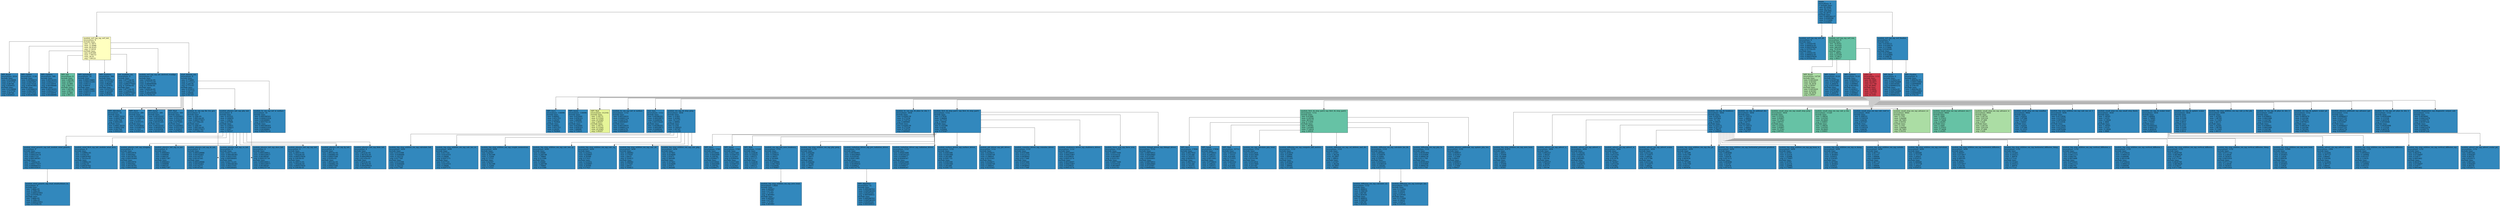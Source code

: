digraph call_tree {
graph [splines=ortho, ranksep=1.5];
node [shape = record, colorscheme=spectral9];
edge [];

"0" [
label = "MAIN__\l
invocations: 8\l
⇨ include time:\l
 min: 82.4564\l
 max: 82.5275\l
 sum: 659.899\l
 avg: 82.4874\l
exclude time:\l
 min: 0.000240137\l
 max: 0.0500296\l
 sum: 0.133448\l
 avg: 0.016681\l
"
fillcolor=9,
style=filled];
"1" [
label = "module_wrf_top_mp_wrf_init_\l
invocations: 8\l
include time:\l
 min: 11.5873\l
 max: 11.6086\l
 sum: 92.8145\l
 avg: 11.6018\l
exclude time:\l
 min: 6.85309\l
 max: 7.94152\l
 sum: 56.01\l
 avg: 7.00125\l
"
fillcolor=5,
style=filled];
0 -> 1;
"2" [
label = "MPI_Bcast\l
invocations: 2016\l
include time:\l
 min: 0.0129898\l
 max: 0.973759\l
 sum: 6.80746\l
 avg: 0.850933\l
exclude time:\l
 min: 0.0129898\l
 max: 0.973759\l
 sum: 6.80746\l
 avg: 0.850933\l
"
fillcolor=9,
style=filled];
1 -> 2;
"3" [
label = "MPI_Gather\l
invocations: 1136\l
include time:\l
 min: 0.00306615\l
 max: 0.0047695\l
 sum: 0.0273524\l
 avg: 0.00341905\l
exclude time:\l
 min: 0.00306615\l
 max: 0.0047695\l
 sum: 0.0273524\l
 avg: 0.00341905\l
"
fillcolor=9,
style=filled];
1 -> 3;
"4" [
label = "MPI_Gatherv\l
invocations: 568\l
include time:\l
 min: 0.00154355\l
 max: 0.00222711\l
 sum: 0.0132879\l
 avg: 0.00166099\l
exclude time:\l
 min: 0.00154355\l
 max: 0.00222711\l
 sum: 0.0132879\l
 avg: 0.00166099\l
"
fillcolor=9,
style=filled];
1 -> 4;
"5" [
label = "MPI_Init\l
invocations: 8\l
include time:\l
 min: 2.86108\l
 max: 2.86117\l
 sum: 22.889\l
 avg: 2.86113\l
exclude time:\l
 min: 2.86108\l
 max: 2.86117\l
 sum: 22.889\l
 avg: 2.86113\l
"
fillcolor=8,
style=filled];
1 -> 5;
"6" [
label = "MPI_Initialized\l
invocations: 24\l
include time:\l
 min: 0.000119483\l
 max: 0.000155391\l
 sum: 0.00112\l
 avg: 0.00014\l
exclude time:\l
 min: 0.000119483\l
 max: 0.000155391\l
 sum: 0.00112\l
 avg: 0.00014\l
"
fillcolor=9,
style=filled];
1 -> 6;
"7" [
label = "MPI_Scatterv\l
invocations: 568\l
include time:\l
 min: 0.0107412\l
 max: 0.125585\l
 sum: 0.86381\l
 avg: 0.107976\l
exclude time:\l
 min: 0.0107412\l
 max: 0.125585\l
 sum: 0.86381\l
 avg: 0.107976\l
"
fillcolor=9,
style=filled];
1 -> 7;
"8" [
label = "init_modules_em_\l
invocations: 8\l
include time:\l
 min: 3.87714e-05\l
 max: 5.33943e-05\l
 sum: 0.000377643\l
 avg: 4.72054e-05\l
exclude time:\l
 min: 3.87714e-05\l
 max: 5.33943e-05\l
 sum: 0.000377643\l
 avg: 4.72054e-05\l
"
fillcolor=9,
style=filled];
1 -> 8;
"9" [
label = "module_wrf_top_mp_set_derived_rconfigs_\l
invocations: 8\l
include time:\l
 min: 5.62914e-05\l
 max: 6.73771e-05\l
 sum: 0.000494094\l
 avg: 6.17618e-05\l
exclude time:\l
 min: 5.62914e-05\l
 max: 6.73771e-05\l
 sum: 0.000494094\l
 avg: 6.17618e-05\l
"
fillcolor=9,
style=filled];
1 -> 9;
"10" [
label = "start_domain_em_\l
invocations: 8\l
include time:\l
 min: 0.774881\l
 max: 0.775513\l
 sum: 6.20158\l
 avg: 0.775197\l
exclude time:\l
 min: 0.555912\l
 max: 0.567337\l
 sum: 4.49046\l
 avg: 0.561307\l
"
fillcolor=9,
style=filled];
1 -> 10;
"11" [
label = "MPI_Allreduce\l
invocations: 16\l
include time:\l
 min: 0.000178331\l
 max: 0.00027204\l
 sum: 0.001764\l
 avg: 0.0002205\l
exclude time:\l
 min: 0.000178331\l
 max: 0.00027204\l
 sum: 0.001764\l
 avg: 0.0002205\l
"
fillcolor=9,
style=filled];
10 -> 11;
"12" [
label = "MPI_Irecv\l
invocations: 280\l
include time:\l
 min: 0.0163654\l
 max: 0.0168378\l
 sum: 0.1323\l
 avg: 0.0165375\l
exclude time:\l
 min: 0.0163654\l
 max: 0.0168378\l
 sum: 0.1323\l
 avg: 0.0165375\l
"
fillcolor=9,
style=filled];
10 -> 12;
"13" [
label = "MPI_Isend\l
invocations: 280\l
include time:\l
 min: 0.00145197\l
 max: 0.00205273\l
 sum: 0.0145036\l
 avg: 0.00181295\l
exclude time:\l
 min: 0.00145197\l
 max: 0.00205273\l
 sum: 0.0145036\l
 avg: 0.00181295\l
"
fillcolor=9,
style=filled];
10 -> 13;
"14" [
label = "MPI_Wait\l
invocations: 560\l
include time:\l
 min: 0.0245893\l
 max: 0.0321333\l
 sum: 0.222625\l
 avg: 0.0278281\l
exclude time:\l
 min: 0.0245893\l
 max: 0.0321333\l
 sum: 0.222625\l
 avg: 0.0278281\l
"
fillcolor=9,
style=filled];
10 -> 14;
"15" [
label = "module_bc_em_mp_lbc_fcx_gcx_\l
invocations: 8\l
include time:\l
 min: 4.328e-05\l
 max: 5.08514e-05\l
 sum: 0.000373917\l
 avg: 4.67396e-05\l
exclude time:\l
 min: 4.328e-05\l
 max: 5.08514e-05\l
 sum: 0.000373917\l
 avg: 4.67396e-05\l
"
fillcolor=9,
style=filled];
10 -> 15;
"16" [
label = "module_physics_init_mp_phy_init_\l
invocations: 8\l
include time:\l
 min: 0.163521\l
 max: 0.168435\l
 sum: 1.33654\l
 avg: 0.167068\l
exclude time:\l
 min: 0.155815\l
 max: 0.156623\l
 sum: 1.2507\l
 avg: 0.156337\l
"
fillcolor=9,
style=filled];
10 -> 16;
"17" [
label = "module_wind_generic_mp_init_module_wind_generic_\l
invocations: 8\l
include time:\l
 min: 0.000119743\l
 max: 0.000219114\l
 sum: 0.0011725\l
 avg: 0.000146563\l
exclude time:\l
 min: 7.73943e-05\l
 max: 0.000177657\l
 sum: 0.000846551\l
 avg: 0.000105819\l
"
fillcolor=9,
style=filled];
16 -> 17;
"18" [
label = "module_wind_generic_mp_read_windturbines_in_\l
invocations: 8\l
include time:\l
 min: 3.866e-05\l
 max: 4.398e-05\l
 sum: 0.000325951\l
 avg: 4.07439e-05\l
exclude time:\l
 min: 3.866e-05\l
 max: 4.398e-05\l
 sum: 0.000325951\l
 avg: 4.07439e-05\l
"
fillcolor=9,
style=filled];
17 -> 18;
"19" [
label = "module_wind_fitch_mp_init_module_wind_fitch_\l
invocations: 8\l
include time:\l
 min: 3.53886e-05\l
 max: 4.034e-05\l
 sum: 0.00030362\l
 avg: 3.79525e-05\l
exclude time:\l
 min: 3.53886e-05\l
 max: 4.034e-05\l
 sum: 0.00030362\l
 avg: 3.79525e-05\l
"
fillcolor=9,
style=filled];
16 -> 19;
"20" [
label = "module_physics_init_mp_z2sigma_\l
invocations: 8\l
include time:\l
 min: 0.00010976\l
 max: 0.0003042\l
 sum: 0.00156793\l
 avg: 0.000195991\l
exclude time:\l
 min: 0.00010976\l
 max: 0.0003042\l
 sum: 0.00156793\l
 avg: 0.000195991\l
"
fillcolor=9,
style=filled];
16 -> 20;
"21" [
label = "module_physics_init_mp_ra_init_\l
invocations: 8\l
include time:\l
 min: 0.0066463\l
 max: 0.008898\l
 sum: 0.066191\l
 avg: 0.00827387\l
exclude time:\l
 min: 0.0066463\l
 max: 0.008898\l
 sum: 0.066191\l
 avg: 0.00827387\l
"
fillcolor=9,
style=filled];
16 -> 21;
"22" [
label = "module_physics_init_mp_bl_init_\l
invocations: 8\l
include time:\l
 min: 0.000328886\l
 max: 0.00192462\l
 sum: 0.0116273\l
 avg: 0.00145341\l
exclude time:\l
 min: 0.000328886\l
 max: 0.00192462\l
 sum: 0.0116273\l
 avg: 0.00145341\l
"
fillcolor=9,
style=filled];
16 -> 22;
"23" [
label = "module_physics_init_mp_cu_init_\l
invocations: 8\l
include time:\l
 min: 8.64171e-05\l
 max: 0.000346383\l
 sum: 0.00213193\l
 avg: 0.000266491\l
exclude time:\l
 min: 8.64171e-05\l
 max: 0.000346383\l
 sum: 0.00213193\l
 avg: 0.000266491\l
"
fillcolor=9,
style=filled];
16 -> 23;
"24" [
label = "module_physics_init_mp_shcu_init_\l
invocations: 8\l
include time:\l
 min: 0.000100811\l
 max: 0.000329977\l
 sum: 0.00188587\l
 avg: 0.000235734\l
exclude time:\l
 min: 0.000100811\l
 max: 0.000329977\l
 sum: 0.00188587\l
 avg: 0.000235734\l
"
fillcolor=9,
style=filled];
16 -> 24;
"25" [
label = "module_physics_init_mp_mp_init_\l
invocations: 8\l
include time:\l
 min: 4.18057e-05\l
 max: 7.95429e-05\l
 sum: 0.000523054\l
 avg: 6.53818e-05\l
exclude time:\l
 min: 4.18057e-05\l
 max: 7.95429e-05\l
 sum: 0.000523054\l
 avg: 6.53818e-05\l
"
fillcolor=9,
style=filled];
16 -> 25;
"26" [
label = "module_physics_init_mp_fg_init_\l
invocations: 8\l
include time:\l
 min: 1.89314e-05\l
 max: 3.84086e-05\l
 sum: 0.00023348\l
 avg: 2.9185e-05\l
exclude time:\l
 min: 1.89314e-05\l
 max: 3.84086e-05\l
 sum: 0.00023348\l
 avg: 2.9185e-05\l
"
fillcolor=9,
style=filled];
16 -> 26;
"27" [
label = "module_physics_init_mp_fdob_init_\l
invocations: 8\l
include time:\l
 min: 1.85314e-05\l
 max: 2.96743e-05\l
 sum: 0.000208914\l
 avg: 2.61143e-05\l
exclude time:\l
 min: 1.85314e-05\l
 max: 2.96743e-05\l
 sum: 0.000208914\l
 avg: 2.61143e-05\l
"
fillcolor=9,
style=filled];
16 -> 27;
"28" [
label = "module_bc_em_mp_set_w_surface_\l
invocations: 16\l
include time:\l
 min: 0.000306503\l
 max: 0.000431934\l
 sum: 0.00300891\l
 avg: 0.000376114\l
exclude time:\l
 min: 0.000306503\l
 max: 0.000431934\l
 sum: 0.00300891\l
 avg: 0.000376114\l
"
fillcolor=9,
style=filled];
10 -> 28;
"29" [
label = "module_wrf_top_mp_wrf_dfi_\l
invocations: 8\l
include time:\l
 min: 3.33543e-05\l
 max: 4.68943e-05\l
 sum: 0.000335834\l
 avg: 4.19793e-05\l
exclude time:\l
 min: 3.33543e-05\l
 max: 4.68943e-05\l
 sum: 0.000335834\l
 avg: 4.19793e-05\l
"
fillcolor=9,
style=filled];
0 -> 29;
"30" [
label = "module_wrf_top_mp_wrf_run_\l
invocations: 8\l
include time:\l
 min: 70.8543\l
 max: 70.8545\l
 sum: 566.835\l
 avg: 70.8544\l
exclude time:\l
 min: 1.38022\l
 max: 6.25359\l
 sum: 15.9613\l
 avg: 1.99517\l
"
fillcolor=8,
style=filled];
0 -> 30;
"31" [
label = "MPI_Bcast\l
invocations: 14728\l
include time:\l
 min: 0.0452629\l
 max: 4.92165\l
 sum: 34.3678\l
 avg: 4.29597\l
exclude time:\l
 min: 0.0452629\l
 max: 4.92165\l
 sum: 34.3678\l
 avg: 4.29597\l
"
fillcolor=7,
style=filled];
30 -> 31;
"32" [
label = "MPI_Gather\l
invocations: 9120\l
include time:\l
 min: 0.0258746\l
 max: 0.0743487\l
 sum: 0.260479\l
 avg: 0.0325599\l
exclude time:\l
 min: 0.0258746\l
 max: 0.0743487\l
 sum: 0.260479\l
 avg: 0.0325599\l
"
fillcolor=9,
style=filled];
30 -> 32;
"33" [
label = "MPI_Gatherv\l
invocations: 9120\l
include time:\l
 min: 0.040823\l
 max: 0.0843727\l
 sum: 0.499865\l
 avg: 0.0624832\l
exclude time:\l
 min: 0.040823\l
 max: 0.0843727\l
 sum: 0.499865\l
 avg: 0.0624832\l
"
fillcolor=9,
style=filled];
30 -> 33;
"34" [
label = "solve_em_\l
invocations: 1152\l
include time:\l
 min: 64.3969\l
 max: 64.4857\l
 sum: 515.746\l
 avg: 64.4682\l
exclude time:\l
 min: 12.8492\l
 max: 15.8609\l
 sum: 116.147\l
 avg: 14.5183\l
"
fillcolor=1,
style=filled];
30 -> 34;
"35" [
label = "MPI_Irecv\l
invocations: 156096\l
include time:\l
 min: 0.66842\l
 max: 0.851353\l
 sum: 6.26291\l
 avg: 0.782864\l
exclude time:\l
 min: 0.66842\l
 max: 0.851353\l
 sum: 6.26291\l
 avg: 0.782864\l
"
fillcolor=9,
style=filled];
34 -> 35;
"36" [
label = "MPI_Isend\l
invocations: 156096\l
include time:\l
 min: 0.652649\l
 max: 0.856323\l
 sum: 5.86908\l
 avg: 0.733635\l
exclude time:\l
 min: 0.652649\l
 max: 0.856323\l
 sum: 5.86908\l
 avg: 0.733635\l
"
fillcolor=9,
style=filled];
34 -> 36;
"37" [
label = "MPI_Wait\l
invocations: 312192\l
include time:\l
 min: 3.18173\l
 max: 8.15502\l
 sum: 43.9365\l
 avg: 5.49207\l
exclude time:\l
 min: 3.18173\l
 max: 8.15502\l
 sum: 43.9365\l
 avg: 5.49207\l
"
fillcolor=6,
style=filled];
34 -> 37;
"38" [
label = "module_bc_em_mp_set_w_surface_\l
invocations: 1152\l
include time:\l
 min: 0.00516919\l
 max: 0.00691114\l
 sum: 0.0483278\l
 avg: 0.00604097\l
exclude time:\l
 min: 0.00516919\l
 max: 0.00691114\l
 sum: 0.0483278\l
 avg: 0.00604097\l
"
fillcolor=9,
style=filled];
34 -> 38;
"39" [
label = "real_time_\l
invocations: 1152\l
include time:\l
 min: 0.00286291\l
 max: 0.00430871\l
 sum: 0.0268502\l
 avg: 0.00335628\l
exclude time:\l
 min: 0.00286291\l
 max: 0.00430871\l
 sum: 0.0268502\l
 avg: 0.00335628\l
"
fillcolor=9,
style=filled];
34 -> 39;
"40" [
label = "module_em_mp_rk_step_prep_\l
invocations: 3456\l
include time:\l
 min: 2.31483\l
 max: 2.42981\l
 sum: 19.1107\l
 avg: 2.38884\l
exclude time:\l
 min: 0.1256\l
 max: 0.140023\l
 sum: 1.05745\l
 avg: 0.132182\l
"
fillcolor=9,
style=filled];
34 -> 40;
"41" [
label = "module_big_step_utilities_em_mp_calculate_full_\l
invocations: 3456\l
include time:\l
 min: 0.0151098\l
 max: 0.0206484\l
 sum: 0.142152\l
 avg: 0.017769\l
exclude time:\l
 min: 0.0151098\l
 max: 0.0206484\l
 sum: 0.142152\l
 avg: 0.017769\l
"
fillcolor=9,
style=filled];
40 -> 41;
"42" [
label = "module_big_step_utilities_em_mp_calc_mu_uv_\l
invocations: 3456\l
include time:\l
 min: 0.017725\l
 max: 0.0235551\l
 sum: 0.16606\l
 avg: 0.0207575\l
exclude time:\l
 min: 0.017725\l
 max: 0.0235551\l
 sum: 0.16606\l
 avg: 0.0207575\l
"
fillcolor=9,
style=filled];
40 -> 42;
"43" [
label = "module_big_step_utilities_em_mp_couple_momentum_\l
invocations: 3456\l
include time:\l
 min: 0.62597\l
 max: 0.761598\l
 sum: 5.72264\l
 avg: 0.71533\l
exclude time:\l
 min: 0.62597\l
 max: 0.761598\l
 sum: 5.72264\l
 avg: 0.71533\l
"
fillcolor=9,
style=filled];
40 -> 43;
"44" [
label = "module_big_step_utilities_em_mp_calc_ww_cp_\l
invocations: 3456\l
include time:\l
 min: 0.18489\l
 max: 0.268786\l
 sum: 1.70869\l
 avg: 0.213586\l
exclude time:\l
 min: 0.18489\l
 max: 0.268786\l
 sum: 1.70869\l
 avg: 0.213586\l
"
fillcolor=9,
style=filled];
40 -> 44;
"45" [
label = "module_big_step_utilities_em_mp_calc_cq_\l
invocations: 3456\l
include time:\l
 min: 0.522452\l
 max: 0.634867\l
 sum: 4.59368\l
 avg: 0.57421\l
exclude time:\l
 min: 0.522452\l
 max: 0.634867\l
 sum: 4.59368\l
 avg: 0.57421\l
"
fillcolor=9,
style=filled];
40 -> 45;
"46" [
label = "module_big_step_utilities_em_mp_calc_alt_\l
invocations: 3456\l
include time:\l
 min: 0.296982\l
 max: 0.37929\l
 sum: 2.8033\l
 avg: 0.350413\l
exclude time:\l
 min: 0.296982\l
 max: 0.37929\l
 sum: 2.8033\l
 avg: 0.350413\l
"
fillcolor=9,
style=filled];
40 -> 46;
"47" [
label = "module_big_step_utilities_em_mp_calc_php_\l
invocations: 3456\l
include time:\l
 min: 0.327463\l
 max: 0.418499\l
 sum: 2.91671\l
 avg: 0.364589\l
exclude time:\l
 min: 0.327463\l
 max: 0.418499\l
 sum: 2.91671\l
 avg: 0.364589\l
"
fillcolor=9,
style=filled];
40 -> 47;
"48" [
label = "module_bc_em_mp_rk_phys_bc_dry_1_\l
invocations: 3456\l
include time:\l
 min: 0.0204139\l
 max: 0.175334\l
 sum: 0.719752\l
 avg: 0.089969\l
exclude time:\l
 min: 0.0204139\l
 max: 0.175334\l
 sum: 0.719752\l
 avg: 0.089969\l
"
fillcolor=9,
style=filled];
34 -> 48;
"49" [
label = "module_first_rk_step_part1_mp_first_rk_step_part1_\l
invocations: 1152\l
include time:\l
 min: 2.27834\l
 max: 2.48494\l
 sum: 19.1755\l
 avg: 2.39694\l
exclude time:\l
 min: 0.335588\l
 max: 0.4258\l
 sum: 3.03494\l
 avg: 0.379367\l
"
fillcolor=9,
style=filled];
34 -> 49;
"50" [
label = "MPI_Irecv\l
invocations: 5760\l
include time:\l
 min: 0.0210944\l
 max: 0.0445999\l
 sum: 0.238782\l
 avg: 0.0298477\l
exclude time:\l
 min: 0.0210944\l
 max: 0.0445999\l
 sum: 0.238782\l
 avg: 0.0298477\l
"
fillcolor=9,
style=filled];
49 -> 50;
"51" [
label = "MPI_Isend\l
invocations: 5760\l
include time:\l
 min: 0.0227309\l
 max: 0.0340755\l
 sum: 0.232363\l
 avg: 0.0290454\l
exclude time:\l
 min: 0.0227309\l
 max: 0.0340755\l
 sum: 0.232363\l
 avg: 0.0290454\l
"
fillcolor=9,
style=filled];
49 -> 51;
"52" [
label = "MPI_Wait\l
invocations: 11520\l
include time:\l
 min: 0.122638\l
 max: 0.318331\l
 sum: 1.69373\l
 avg: 0.211717\l
exclude time:\l
 min: 0.122638\l
 max: 0.318331\l
 sum: 1.69373\l
 avg: 0.211717\l
"
fillcolor=9,
style=filled];
49 -> 52;
"53" [
label = "module_em_mp_init_zero_tendency_\l
invocations: 1152\l
include time:\l
 min: 0.526813\l
 max: 0.556624\l
 sum: 4.36051\l
 avg: 0.545064\l
exclude time:\l
 min: 0.0749984\l
 max: 0.0817662\l
 sum: 0.632646\l
 avg: 0.0790807\l
"
fillcolor=9,
style=filled];
49 -> 53;
"54" [
label = "module_big_step_utilities_em_mp_zero_tend_\l
invocations: 13824\l
include time:\l
 min: 0.445047\l
 max: 0.47787\l
 sum: 3.72787\l
 avg: 0.465983\l
exclude time:\l
 min: 0.445047\l
 max: 0.47787\l
 sum: 3.72787\l
 avg: 0.465983\l
"
fillcolor=9,
style=filled];
53 -> 54;
"55" [
label = "module_big_step_utilities_em_mp_phy_prep_\l
invocations: 1152\l
include time:\l
 min: 0.936264\l
 max: 1.30789\l
 sum: 8.76977\l
 avg: 1.09622\l
exclude time:\l
 min: 0.936264\l
 max: 1.30789\l
 sum: 8.76977\l
 avg: 1.09622\l
"
fillcolor=9,
style=filled];
49 -> 55;
"56" [
label = "module_radiation_driver_mp_pre_radiation_driver_\l
invocations: 1152\l
include time:\l
 min: 0.00394965\l
 max: 0.00428865\l
 sum: 0.0329345\l
 avg: 0.00411681\l
exclude time:\l
 min: 0.00358916\l
 max: 0.00390954\l
 sum: 0.0299821\l
 avg: 0.00374776\l
"
fillcolor=9,
style=filled];
49 -> 56;
"57" [
label = "MPI_Allgather\l
invocations: 32\l
include time:\l
 min: 0.000288763\l
 max: 0.000546303\l
 sum: 0.00295241\l
 avg: 0.000369051\l
exclude time:\l
 min: 0.000288763\l
 max: 0.000546303\l
 sum: 0.00295241\l
 avg: 0.000369051\l
"
fillcolor=9,
style=filled];
56 -> 57;
"58" [
label = "module_radiation_driver_mp_radiation_driver_\l
invocations: 1152\l
include time:\l
 min: 0.00443488\l
 max: 0.00544143\l
 sum: 0.0399477\l
 avg: 0.00499347\l
exclude time:\l
 min: 0.00443488\l
 max: 0.00544143\l
 sum: 0.0399477\l
 avg: 0.00499347\l
"
fillcolor=9,
style=filled];
49 -> 58;
"59" [
label = "module_surface_driver_mp_surface_driver_\l
invocations: 1152\l
include time:\l
 min: 0.0365588\l
 max: 0.0391946\l
 sum: 0.305388\l
 avg: 0.0381735\l
exclude time:\l
 min: 0.0365588\l
 max: 0.0391946\l
 sum: 0.305388\l
 avg: 0.0381735\l
"
fillcolor=9,
style=filled];
49 -> 59;
"60" [
label = "module_pbl_driver_mp_pbl_driver_\l
invocations: 1152\l
include time:\l
 min: 0.0226671\l
 max: 0.0240756\l
 sum: 0.186835\l
 avg: 0.0233543\l
exclude time:\l
 min: 0.0226671\l
 max: 0.0240756\l
 sum: 0.186835\l
 avg: 0.0233543\l
"
fillcolor=9,
style=filled];
49 -> 60;
"61" [
label = "module_cumulus_driver_mp_cumulus_driver_\l
invocations: 1152\l
include time:\l
 min: 0.0107489\l
 max: 0.0122155\l
 sum: 0.0938941\l
 avg: 0.0117368\l
exclude time:\l
 min: 0.0107489\l
 max: 0.0122155\l
 sum: 0.0938941\l
 avg: 0.0117368\l
"
fillcolor=9,
style=filled];
49 -> 61;
"62" [
label = "module_shallowcu_driver_mp_shallowcu_driver_\l
invocations: 1152\l
include time:\l
 min: 0.00334007\l
 max: 0.00431867\l
 sum: 0.0329819\l
 avg: 0.00412274\l
exclude time:\l
 min: 0.00334007\l
 max: 0.00431867\l
 sum: 0.0329819\l
 avg: 0.00412274\l
"
fillcolor=9,
style=filled];
49 -> 62;
"63" [
label = "module_force_scm_mp_force_scm_\l
invocations: 1152\l
include time:\l
 min: 0.00977049\l
 max: 0.0103516\l
 sum: 0.0810807\l
 avg: 0.0101351\l
exclude time:\l
 min: 0.00977049\l
 max: 0.0103516\l
 sum: 0.0810807\l
 avg: 0.0101351\l
"
fillcolor=9,
style=filled];
49 -> 63;
"64" [
label = "module_fddagd_driver_mp_fddagd_driver_\l
invocations: 1152\l
include time:\l
 min: 0.00876853\l
 max: 0.00929681\l
 sum: 0.0723587\l
 avg: 0.00904483\l
exclude time:\l
 min: 0.00876853\l
 max: 0.00929681\l
 sum: 0.0723587\l
 avg: 0.00904483\l
"
fillcolor=9,
style=filled];
49 -> 64;
"65" [
label = "module_first_rk_step_part2_mp_first_rk_step_part2_\l
invocations: 1152\l
include time:\l
 min: 6.01466\l
 max: 6.20556\l
 sum: 48.9127\l
 avg: 6.11409\l
exclude time:\l
 min: 1.90392\l
 max: 2.41682\l
 sum: 17.6014\l
 avg: 2.20018\l
"
fillcolor=8,
style=filled];
34 -> 65;
"66" [
label = "MPI_Irecv\l
invocations: 17856\l
include time:\l
 min: 0.0827933\l
 max: 0.101346\l
 sum: 0.743372\l
 avg: 0.0929215\l
exclude time:\l
 min: 0.0827933\l
 max: 0.101346\l
 sum: 0.743372\l
 avg: 0.0929215\l
"
fillcolor=9,
style=filled];
65 -> 66;
"67" [
label = "MPI_Isend\l
invocations: 17856\l
include time:\l
 min: 0.0759655\l
 max: 0.108222\l
 sum: 0.729313\l
 avg: 0.0911642\l
exclude time:\l
 min: 0.0759655\l
 max: 0.108222\l
 sum: 0.729313\l
 avg: 0.0911642\l
"
fillcolor=9,
style=filled];
65 -> 67;
"68" [
label = "MPI_Wait\l
invocations: 35712\l
include time:\l
 min: 0.441032\l
 max: 1.10322\l
 sum: 6.01464\l
 avg: 0.751831\l
exclude time:\l
 min: 0.441032\l
 max: 1.10322\l
 sum: 6.01464\l
 avg: 0.751831\l
"
fillcolor=9,
style=filled];
65 -> 68;
"69" [
label = "module_em_mp_calculate_phy_tend_\l
invocations: 1152\l
include time:\l
 min: 0.0311854\l
 max: 0.0317464\l
 sum: 0.251765\l
 avg: 0.0314706\l
exclude time:\l
 min: 0.0311854\l
 max: 0.0317464\l
 sum: 0.251765\l
 avg: 0.0314706\l
"
fillcolor=9,
style=filled];
65 -> 69;
"70" [
label = "module_diffusion_em_mp_compute_diff_metrics_\l
invocations: 1152\l
include time:\l
 min: 0.203616\l
 max: 0.22994\l
 sum: 1.68964\l
 avg: 0.211205\l
exclude time:\l
 min: 0.203616\l
 max: 0.22994\l
 sum: 1.68964\l
 avg: 0.211205\l
"
fillcolor=9,
style=filled];
65 -> 70;
"71" [
label = "module_diffusion_em_mp_cal_deform_and_div_\l
invocations: 1152\l
include time:\l
 min: 1.21507\l
 max: 1.36236\l
 sum: 10.2897\l
 avg: 1.28622\l
exclude time:\l
 min: 1.21507\l
 max: 1.36236\l
 sum: 10.2897\l
 avg: 1.28622\l
"
fillcolor=9,
style=filled];
65 -> 71;
"72" [
label = "module_diffusion_em_mp_calculate_km_kh_\l
invocations: 1152\l
include time:\l
 min: 0.495045\l
 max: 0.556876\l
 sum: 4.22842\l
 avg: 0.528553\l
exclude time:\l
 min: 0.0141655\l
 max: 0.0180519\l
 sum: 0.126182\l
 avg: 0.0157727\l
"
fillcolor=9,
style=filled];
65 -> 72;
"73" [
label = "module_diffusion_em_mp_calculate_n2_\l
invocations: 1152\l
include time:\l
 min: 0.366832\l
 max: 0.398326\l
 sum: 3.06749\l
 avg: 0.383436\l
exclude time:\l
 min: 0.366832\l
 max: 0.398326\l
 sum: 3.06749\l
 avg: 0.383436\l
"
fillcolor=9,
style=filled];
72 -> 73;
"74" [
label = "module_diffusion_em_mp_isotropic_km_\l
invocations: 1152\l
include time:\l
 min: 0.111604\l
 max: 0.14652\l
 sum: 1.03475\l
 avg: 0.129344\l
exclude time:\l
 min: 0.111604\l
 max: 0.14652\l
 sum: 1.03475\l
 avg: 0.129344\l
"
fillcolor=9,
style=filled];
72 -> 74;
"75" [
label = "module_diffusion_em_mp_phy_bc_\l
invocations: 1152\l
include time:\l
 min: 0.00391891\l
 max: 0.0193696\l
 sum: 0.0894156\l
 avg: 0.0111769\l
exclude time:\l
 min: 0.00391891\l
 max: 0.0193696\l
 sum: 0.0894156\l
 avg: 0.0111769\l
"
fillcolor=9,
style=filled];
65 -> 75;
"76" [
label = "module_physics_addtendc_mp_update_phy_ten_\l
invocations: 1152\l
include time:\l
 min: 0.908837\l
 max: 0.910412\l
 sum: 7.27496\l
 avg: 0.90937\l
exclude time:\l
 min: 0.908837\l
 max: 0.910412\l
 sum: 7.27496\l
 avg: 0.90937\l
"
fillcolor=9,
style=filled];
65 -> 76;
"77" [
label = "module_em_mp_rk_tendency_\l
invocations: 3456\l
include time:\l
 min: 8.95479\l
 max: 9.87662\l
 sum: 75.154\l
 avg: 9.39425\l
exclude time:\l
 min: 0.333773\l
 max: 0.357727\l
 sum: 2.78475\l
 avg: 0.348094\l
"
fillcolor=9,
style=filled];
34 -> 77;
"78" [
label = "module_big_step_utilities_em_mp_zero_tend_\l
invocations: 41472\l
include time:\l
 min: 1.26833\l
 max: 1.35494\l
 sum: 10.4466\l
 avg: 1.30583\l
exclude time:\l
 min: 1.26833\l
 max: 1.35494\l
 sum: 10.4466\l
 avg: 1.30583\l
"
fillcolor=9,
style=filled];
77 -> 78;
"79" [
label = "module_advect_em_mp_advect_u_\l
invocations: 3456\l
include time:\l
 min: 0.895257\l
 max: 1.08347\l
 sum: 8.01571\l
 avg: 1.00196\l
exclude time:\l
 min: 0.895257\l
 max: 1.08347\l
 sum: 8.01571\l
 avg: 1.00196\l
"
fillcolor=9,
style=filled];
77 -> 79;
"80" [
label = "module_advect_em_mp_advect_v_\l
invocations: 3456\l
include time:\l
 min: 0.734332\l
 max: 0.854073\l
 sum: 6.42132\l
 avg: 0.802665\l
exclude time:\l
 min: 0.734332\l
 max: 0.854073\l
 sum: 6.42132\l
 avg: 0.802665\l
"
fillcolor=9,
style=filled];
77 -> 80;
"81" [
label = "module_advect_em_mp_advect_w_\l
invocations: 3456\l
include time:\l
 min: 0.741847\l
 max: 0.872192\l
 sum: 6.50382\l
 avg: 0.812978\l
exclude time:\l
 min: 0.741847\l
 max: 0.872192\l
 sum: 6.50382\l
 avg: 0.812978\l
"
fillcolor=9,
style=filled];
77 -> 81;
"82" [
label = "module_advect_em_mp_advect_scalar_\l
invocations: 3456\l
include time:\l
 min: 0.615124\l
 max: 0.732677\l
 sum: 5.40629\l
 avg: 0.675786\l
exclude time:\l
 min: 0.615124\l
 max: 0.732677\l
 sum: 5.40629\l
 avg: 0.675786\l
"
fillcolor=9,
style=filled];
77 -> 82;
"83" [
label = "module_big_step_utilities_em_mp_rhs_ph_\l
invocations: 3456\l
include time:\l
 min: 0.787298\l
 max: 0.951799\l
 sum: 6.92525\l
 avg: 0.865656\l
exclude time:\l
 min: 0.787298\l
 max: 0.951799\l
 sum: 6.92525\l
 avg: 0.865656\l
"
fillcolor=9,
style=filled];
77 -> 83;
"84" [
label = "module_big_step_utilities_em_mp_horizontal_pressure_gradient_\l
invocations: 3456\l
include time:\l
 min: 0.893696\l
 max: 1.03747\l
 sum: 7.65978\l
 avg: 0.957472\l
exclude time:\l
 min: 0.893696\l
 max: 1.03747\l
 sum: 7.65978\l
 avg: 0.957472\l
"
fillcolor=9,
style=filled];
77 -> 84;
"85" [
label = "module_big_step_utilities_em_mp_pg_buoy_w_\l
invocations: 3456\l
include time:\l
 min: 0.16765\l
 max: 0.22514\l
 sum: 1.43998\l
 avg: 0.179997\l
exclude time:\l
 min: 0.16765\l
 max: 0.22514\l
 sum: 1.43998\l
 avg: 0.179997\l
"
fillcolor=9,
style=filled];
77 -> 85;
"86" [
label = "module_big_step_utilities_em_mp_w_damp_\l
invocations: 3456\l
include time:\l
 min: 0.347489\l
 max: 0.365662\l
 sum: 2.83652\l
 avg: 0.354565\l
exclude time:\l
 min: 0.347489\l
 max: 0.365662\l
 sum: 2.83652\l
 avg: 0.354565\l
"
fillcolor=9,
style=filled];
77 -> 86;
"87" [
label = "module_big_step_utilities_em_mp_coriolis_\l
invocations: 3456\l
include time:\l
 min: 0.467711\l
 max: 0.52107\l
 sum: 3.96806\l
 avg: 0.496008\l
exclude time:\l
 min: 0.467711\l
 max: 0.52107\l
 sum: 3.96806\l
 avg: 0.496008\l
"
fillcolor=9,
style=filled];
77 -> 87;
"88" [
label = "module_big_step_utilities_em_mp_curvature_\l
invocations: 3456\l
include time:\l
 min: 0.584948\l
 max: 0.753758\l
 sum: 5.20425\l
 avg: 0.650531\l
exclude time:\l
 min: 0.584948\l
 max: 0.753758\l
 sum: 5.20425\l
 avg: 0.650531\l
"
fillcolor=9,
style=filled];
77 -> 88;
"89" [
label = "module_big_step_utilities_em_mp_horizontal_diffusion_\l
invocations: 3456\l
include time:\l
 min: 0.40507\l
 max: 0.473917\l
 sum: 3.52156\l
 avg: 0.440195\l
exclude time:\l
 min: 0.40507\l
 max: 0.473917\l
 sum: 3.52156\l
 avg: 0.440195\l
"
fillcolor=9,
style=filled];
77 -> 89;
"90" [
label = "module_big_step_utilities_em_mp_horizontal_diffusion_3dmp_\l
invocations: 1152\l
include time:\l
 min: 0.131445\l
 max: 0.193511\l
 sum: 1.36976\l
 avg: 0.17122\l
exclude time:\l
 min: 0.131445\l
 max: 0.193511\l
 sum: 1.36976\l
 avg: 0.17122\l
"
fillcolor=9,
style=filled];
77 -> 90;
"91" [
label = "module_big_step_utilities_em_mp_vertical_diffusion_u_\l
invocations: 1152\l
include time:\l
 min: 0.0755025\l
 max: 0.0911115\l
 sum: 0.682791\l
 avg: 0.0853488\l
exclude time:\l
 min: 0.0755025\l
 max: 0.0911115\l
 sum: 0.682791\l
 avg: 0.0853488\l
"
fillcolor=9,
style=filled];
77 -> 91;
"92" [
label = "module_big_step_utilities_em_mp_vertical_diffusion_v_\l
invocations: 1152\l
include time:\l
 min: 0.0729424\l
 max: 0.0894141\l
 sum: 0.648086\l
 avg: 0.0810108\l
exclude time:\l
 min: 0.0729424\l
 max: 0.0894141\l
 sum: 0.648086\l
 avg: 0.0810108\l
"
fillcolor=9,
style=filled];
77 -> 92;
"93" [
label = "module_big_step_utilities_em_mp_vertical_diffusion_\l
invocations: 1152\l
include time:\l
 min: 0.0626709\l
 max: 0.0819829\l
 sum: 0.574037\l
 avg: 0.0717546\l
exclude time:\l
 min: 0.0626709\l
 max: 0.0819829\l
 sum: 0.574037\l
 avg: 0.0717546\l
"
fillcolor=9,
style=filled];
77 -> 93;
"94" [
label = "module_big_step_utilities_em_mp_vertical_diffusion_3dmp_\l
invocations: 1152\l
include time:\l
 min: 0.0711732\l
 max: 0.114039\l
 sum: 0.745453\l
 avg: 0.0931816\l
exclude time:\l
 min: 0.0711732\l
 max: 0.114039\l
 sum: 0.745453\l
 avg: 0.0931816\l
"
fillcolor=9,
style=filled];
77 -> 94;
"95" [
label = "module_em_mp_rk_addtend_dry_\l
invocations: 3456\l
include time:\l
 min: 0.724572\l
 max: 1.44602\l
 sum: 8.37899\l
 avg: 1.04737\l
exclude time:\l
 min: 0.724572\l
 max: 1.44602\l
 sum: 8.37899\l
 avg: 1.04737\l
"
fillcolor=9,
style=filled];
34 -> 95;
"96" [
label = "module_small_step_em_mp_small_step_prep_\l
invocations: 3456\l
include time:\l
 min: 2.53105\l
 max: 2.83897\l
 sum: 21.5763\l
 avg: 2.69703\l
exclude time:\l
 min: 2.53105\l
 max: 2.83897\l
 sum: 21.5763\l
 avg: 2.69703\l
"
fillcolor=8,
style=filled];
34 -> 96;
"97" [
label = "module_small_step_em_mp_calc_p_rho_\l
invocations: 11520\l
include time:\l
 min: 2.39624\l
 max: 2.63543\l
 sum: 20.0643\l
 avg: 2.50803\l
exclude time:\l
 min: 2.39624\l
 max: 2.63543\l
 sum: 20.0643\l
 avg: 2.50803\l
"
fillcolor=8,
style=filled];
34 -> 97;
"98" [
label = "module_small_step_em_mp_calc_coef_w_\l
invocations: 3456\l
include time:\l
 min: 0.304555\l
 max: 0.550319\l
 sum: 3.64438\l
 avg: 0.455547\l
exclude time:\l
 min: 0.304555\l
 max: 0.550319\l
 sum: 3.64438\l
 avg: 0.455547\l
"
fillcolor=9,
style=filled];
34 -> 98;
"99" [
label = "module_small_step_em_mp_advance_uv_\l
invocations: 8064\l
include time:\l
 min: 3.1702\l
 max: 3.84446\l
 sum: 28.7483\l
 avg: 3.59354\l
exclude time:\l
 min: 3.1702\l
 max: 3.84446\l
 sum: 28.7483\l
 avg: 3.59354\l
"
fillcolor=7,
style=filled];
34 -> 99;
"100" [
label = "module_small_step_em_mp_advance_mu_t_\l
invocations: 8064\l
include time:\l
 min: 2.1849\l
 max: 2.37633\l
 sum: 17.9428\l
 avg: 2.24285\l
exclude time:\l
 min: 2.1849\l
 max: 2.37633\l
 sum: 17.9428\l
 avg: 2.24285\l
"
fillcolor=8,
style=filled];
34 -> 100;
"101" [
label = "module_small_step_em_mp_advance_w_\l
invocations: 8064\l
include time:\l
 min: 3.26716\l
 max: 3.61516\l
 sum: 27.408\l
 avg: 3.426\l
exclude time:\l
 min: 3.26716\l
 max: 3.61516\l
 sum: 27.408\l
 avg: 3.426\l
"
fillcolor=7,
style=filled];
34 -> 101;
"102" [
label = "module_small_step_em_mp_sumflux_\l
invocations: 8064\l
include time:\l
 min: 1.42454\l
 max: 1.67384\l
 sum: 12.3553\l
 avg: 1.54441\l
exclude time:\l
 min: 1.42454\l
 max: 1.67384\l
 sum: 12.3553\l
 avg: 1.54441\l
"
fillcolor=9,
style=filled];
34 -> 102;
"103" [
label = "module_big_step_utilities_em_mp_calc_mu_uv_1_\l
invocations: 3456\l
include time:\l
 min: 0.0112958\l
 max: 0.0133557\l
 sum: 0.0976289\l
 avg: 0.0122036\l
exclude time:\l
 min: 0.0112958\l
 max: 0.0133557\l
 sum: 0.0976289\l
 avg: 0.0122036\l
"
fillcolor=9,
style=filled];
34 -> 103;
"104" [
label = "module_small_step_em_mp_small_step_finish_\l
invocations: 3456\l
include time:\l
 min: 1.34505\l
 max: 1.4335\l
 sum: 11.0928\l
 avg: 1.3866\l
exclude time:\l
 min: 1.34505\l
 max: 1.4335\l
 sum: 11.0928\l
 avg: 1.3866\l
"
fillcolor=9,
style=filled];
34 -> 104;
"105" [
label = "module_em_mp_rk_scalar_tend_\l
invocations: 3456\l
include time:\l
 min: 1.66804\l
 max: 1.74895\l
 sum: 13.6385\l
 avg: 1.70482\l
exclude time:\l
 min: 0.0564502\l
 max: 0.0605755\l
 sum: 0.469939\l
 avg: 0.0587424\l
"
fillcolor=9,
style=filled];
34 -> 105;
"106" [
label = "module_big_step_utilities_em_mp_zero_tend_\l
invocations: 10368\l
include time:\l
 min: 0.230526\l
 max: 0.293603\l
 sum: 2.12828\l
 avg: 0.266036\l
exclude time:\l
 min: 0.230526\l
 max: 0.293603\l
 sum: 2.12828\l
 avg: 0.266036\l
"
fillcolor=9,
style=filled];
105 -> 106;
"107" [
label = "module_advect_em_mp_advect_scalar_\l
invocations: 2304\l
include time:\l
 min: 0.321856\l
 max: 0.397727\l
 sum: 2.86643\l
 avg: 0.358304\l
exclude time:\l
 min: 0.321856\l
 max: 0.397727\l
 sum: 2.86643\l
 avg: 0.358304\l
"
fillcolor=9,
style=filled];
105 -> 107;
"108" [
label = "module_big_step_utilities_em_mp_horizontal_diffusion_\l
invocations: 1152\l
include time:\l
 min: 0.0956421\l
 max: 0.149966\l
 sum: 0.955327\l
 avg: 0.119416\l
exclude time:\l
 min: 0.0956421\l
 max: 0.149966\l
 sum: 0.955327\l
 avg: 0.119416\l
"
fillcolor=9,
style=filled];
105 -> 108;
"109" [
label = "module_big_step_utilities_em_mp_vertical_diffusion_mp_\l
invocations: 1152\l
include time:\l
 min: 0.061876\l
 max: 0.0720697\l
 sum: 0.55477\l
 avg: 0.0693462\l
exclude time:\l
 min: 0.061876\l
 max: 0.0720697\l
 sum: 0.55477\l
 avg: 0.0693462\l
"
fillcolor=9,
style=filled];
105 -> 109;
"110" [
label = "module_advect_em_mp_advect_scalar_pd_\l
invocations: 1152\l
include time:\l
 min: 0.801545\l
 max: 0.856587\l
 sum: 6.66379\l
 avg: 0.832973\l
exclude time:\l
 min: 0.801545\l
 max: 0.856587\l
 sum: 6.66379\l
 avg: 0.832973\l
"
fillcolor=9,
style=filled];
105 -> 110;
"111" [
label = "module_em_mp_rk_update_scalar_\l
invocations: 3456\l
include time:\l
 min: 0.2155\l
 max: 0.3189\l
 sum: 2.2512\l
 avg: 0.2814\l
exclude time:\l
 min: 0.2155\l
 max: 0.3189\l
 sum: 2.2512\l
 avg: 0.2814\l
"
fillcolor=9,
style=filled];
34 -> 111;
"112" [
label = "module_big_step_utilities_em_mp_calc_p_rho_phi_\l
invocations: 4608\l
include time:\l
 min: 1.42595\l
 max: 1.46785\l
 sum: 11.5305\l
 avg: 1.44131\l
exclude time:\l
 min: 1.42595\l
 max: 1.46785\l
 sum: 11.5305\l
 avg: 1.44131\l
"
fillcolor=9,
style=filled];
34 -> 112;
"113" [
label = "module_bc_em_mp_rk_phys_bc_dry_2_\l
invocations: 2304\l
include time:\l
 min: 0.0196851\l
 max: 0.0601666\l
 sum: 0.316748\l
 avg: 0.0395936\l
exclude time:\l
 min: 0.0196851\l
 max: 0.0601666\l
 sum: 0.316748\l
 avg: 0.0395936\l
"
fillcolor=9,
style=filled];
34 -> 113;
"114" [
label = "module_em_mp_rk_update_scalar_pd_\l
invocations: 1152\l
include time:\l
 min: 0.0903479\l
 max: 0.102306\l
 sum: 0.781292\l
 avg: 0.0976615\l
exclude time:\l
 min: 0.0903479\l
 max: 0.102306\l
 sum: 0.781292\l
 avg: 0.0976615\l
"
fillcolor=9,
style=filled];
34 -> 114;
"115" [
label = "module_physics_addtendc_mp_advance_ppt_\l
invocations: 1152\l
include time:\l
 min: 0.00989457\l
 max: 0.0107755\l
 sum: 0.0816776\l
 avg: 0.0102097\l
exclude time:\l
 min: 0.00989457\l
 max: 0.0107755\l
 sum: 0.0816776\l
 avg: 0.0102097\l
"
fillcolor=9,
style=filled];
34 -> 115;
"116" [
label = "module_bc_em_mp_set_phys_bc_dry_2_\l
invocations: 1152\l
include time:\l
 min: 0.00283498\l
 max: 0.112358\l
 sum: 0.443278\l
 avg: 0.0554098\l
exclude time:\l
 min: 0.00283498\l
 max: 0.112358\l
 sum: 0.443278\l
 avg: 0.0554098\l
"
fillcolor=9,
style=filled];
34 -> 116;
"117" [
label = "module_diagnostics_mp_diagnostic_output_calc_\l
invocations: 1152\l
include time:\l
 min: 0.0034991\l
 max: 0.00431478\l
 sum: 0.0309779\l
 avg: 0.00387224\l
exclude time:\l
 min: 0.0034991\l
 max: 0.00431478\l
 sum: 0.0309779\l
 avg: 0.00387224\l
"
fillcolor=9,
style=filled];
34 -> 117;
"118" [
label = "module_wrf_top_mp_wrf_finalize_\l
invocations: 8\l
include time:\l
 min: 0.0144111\l
 max: 0.0144974\l
 sum: 0.115668\l
 avg: 0.0144585\l
exclude time:\l
 min: 0.0135885\l
 max: 0.0142866\l
 sum: 0.109676\l
 avg: 0.0137095\l
"
fillcolor=9,
style=filled];
0 -> 118;
"119" [
label = "MPI_Bcast\l
invocations: 8\l
include time:\l
 min: 2.51943e-05\l
 max: 0.000792889\l
 sum: 0.00530585\l
 avg: 0.000663232\l
exclude time:\l
 min: 2.51943e-05\l
 max: 0.000792889\l
 sum: 0.00530585\l
 avg: 0.000663232\l
"
fillcolor=9,
style=filled];
118 -> 119;
"120" [
label = "MPI_Finalize\l
invocations: 8\l
include time:\l
 min: 5.80629e-05\l
 max: 0.000119963\l
 sum: 0.00068608\l
 avg: 8.576e-05\l
exclude time:\l
 min: 5.80629e-05\l
 max: 0.000119963\l
 sum: 0.00068608\l
 avg: 8.576e-05\l
"
fillcolor=9,
style=filled];
118 -> 120;
}
